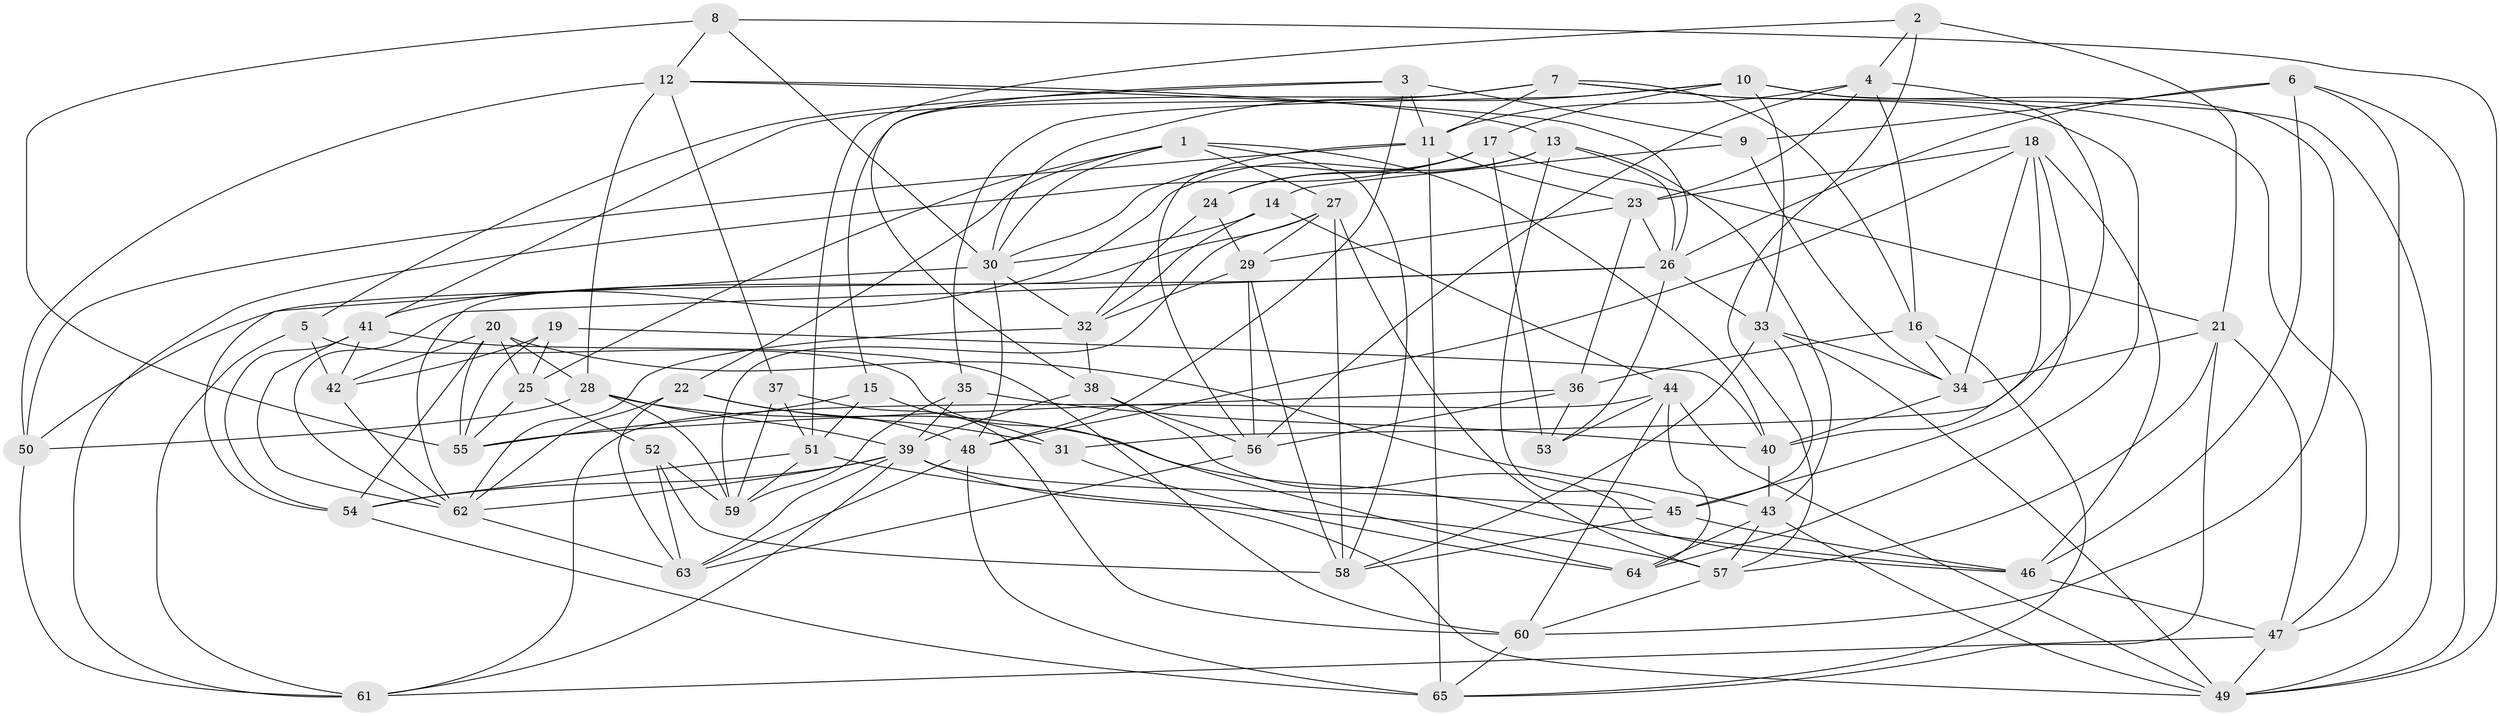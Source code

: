 // original degree distribution, {4: 1.0}
// Generated by graph-tools (version 1.1) at 2025/03/03/09/25 03:03:04]
// undirected, 65 vertices, 183 edges
graph export_dot {
graph [start="1"]
  node [color=gray90,style=filled];
  1;
  2;
  3;
  4;
  5;
  6;
  7;
  8;
  9;
  10;
  11;
  12;
  13;
  14;
  15;
  16;
  17;
  18;
  19;
  20;
  21;
  22;
  23;
  24;
  25;
  26;
  27;
  28;
  29;
  30;
  31;
  32;
  33;
  34;
  35;
  36;
  37;
  38;
  39;
  40;
  41;
  42;
  43;
  44;
  45;
  46;
  47;
  48;
  49;
  50;
  51;
  52;
  53;
  54;
  55;
  56;
  57;
  58;
  59;
  60;
  61;
  62;
  63;
  64;
  65;
  1 -- 22 [weight=1.0];
  1 -- 25 [weight=1.0];
  1 -- 27 [weight=1.0];
  1 -- 30 [weight=1.0];
  1 -- 40 [weight=1.0];
  1 -- 58 [weight=1.0];
  2 -- 4 [weight=1.0];
  2 -- 21 [weight=1.0];
  2 -- 51 [weight=1.0];
  2 -- 57 [weight=1.0];
  3 -- 5 [weight=1.0];
  3 -- 9 [weight=2.0];
  3 -- 11 [weight=1.0];
  3 -- 38 [weight=1.0];
  3 -- 48 [weight=1.0];
  4 -- 11 [weight=1.0];
  4 -- 16 [weight=1.0];
  4 -- 23 [weight=1.0];
  4 -- 31 [weight=1.0];
  4 -- 56 [weight=1.0];
  5 -- 42 [weight=1.0];
  5 -- 61 [weight=1.0];
  5 -- 64 [weight=1.0];
  6 -- 9 [weight=2.0];
  6 -- 26 [weight=1.0];
  6 -- 46 [weight=1.0];
  6 -- 47 [weight=1.0];
  6 -- 49 [weight=1.0];
  7 -- 11 [weight=1.0];
  7 -- 15 [weight=1.0];
  7 -- 16 [weight=1.0];
  7 -- 41 [weight=1.0];
  7 -- 47 [weight=1.0];
  7 -- 64 [weight=1.0];
  8 -- 12 [weight=1.0];
  8 -- 30 [weight=1.0];
  8 -- 49 [weight=1.0];
  8 -- 55 [weight=1.0];
  9 -- 14 [weight=1.0];
  9 -- 34 [weight=1.0];
  10 -- 17 [weight=1.0];
  10 -- 30 [weight=1.0];
  10 -- 33 [weight=1.0];
  10 -- 35 [weight=1.0];
  10 -- 49 [weight=1.0];
  10 -- 60 [weight=1.0];
  11 -- 23 [weight=1.0];
  11 -- 50 [weight=2.0];
  11 -- 56 [weight=1.0];
  11 -- 65 [weight=1.0];
  12 -- 13 [weight=1.0];
  12 -- 26 [weight=1.0];
  12 -- 28 [weight=1.0];
  12 -- 37 [weight=1.0];
  12 -- 50 [weight=1.0];
  13 -- 24 [weight=1.0];
  13 -- 26 [weight=1.0];
  13 -- 41 [weight=1.0];
  13 -- 43 [weight=1.0];
  13 -- 45 [weight=1.0];
  14 -- 30 [weight=1.0];
  14 -- 32 [weight=1.0];
  14 -- 44 [weight=1.0];
  15 -- 31 [weight=1.0];
  15 -- 51 [weight=1.0];
  15 -- 55 [weight=1.0];
  16 -- 34 [weight=1.0];
  16 -- 36 [weight=2.0];
  16 -- 65 [weight=1.0];
  17 -- 21 [weight=1.0];
  17 -- 24 [weight=1.0];
  17 -- 30 [weight=1.0];
  17 -- 53 [weight=1.0];
  17 -- 61 [weight=1.0];
  18 -- 23 [weight=1.0];
  18 -- 34 [weight=1.0];
  18 -- 40 [weight=1.0];
  18 -- 45 [weight=1.0];
  18 -- 46 [weight=1.0];
  18 -- 48 [weight=1.0];
  19 -- 25 [weight=2.0];
  19 -- 40 [weight=1.0];
  19 -- 42 [weight=2.0];
  19 -- 55 [weight=1.0];
  20 -- 25 [weight=1.0];
  20 -- 28 [weight=1.0];
  20 -- 42 [weight=1.0];
  20 -- 43 [weight=1.0];
  20 -- 54 [weight=1.0];
  20 -- 55 [weight=1.0];
  21 -- 34 [weight=1.0];
  21 -- 47 [weight=1.0];
  21 -- 57 [weight=1.0];
  21 -- 65 [weight=1.0];
  22 -- 31 [weight=2.0];
  22 -- 48 [weight=1.0];
  22 -- 62 [weight=1.0];
  22 -- 63 [weight=1.0];
  23 -- 26 [weight=1.0];
  23 -- 29 [weight=1.0];
  23 -- 36 [weight=1.0];
  24 -- 29 [weight=1.0];
  24 -- 32 [weight=1.0];
  25 -- 52 [weight=1.0];
  25 -- 55 [weight=1.0];
  26 -- 33 [weight=1.0];
  26 -- 50 [weight=1.0];
  26 -- 53 [weight=1.0];
  26 -- 62 [weight=1.0];
  27 -- 29 [weight=1.0];
  27 -- 57 [weight=1.0];
  27 -- 58 [weight=1.0];
  27 -- 59 [weight=1.0];
  27 -- 62 [weight=1.0];
  28 -- 39 [weight=1.0];
  28 -- 46 [weight=1.0];
  28 -- 50 [weight=1.0];
  28 -- 59 [weight=1.0];
  29 -- 32 [weight=1.0];
  29 -- 56 [weight=1.0];
  29 -- 58 [weight=1.0];
  30 -- 32 [weight=1.0];
  30 -- 48 [weight=1.0];
  30 -- 54 [weight=1.0];
  31 -- 64 [weight=2.0];
  32 -- 38 [weight=1.0];
  32 -- 62 [weight=1.0];
  33 -- 34 [weight=1.0];
  33 -- 45 [weight=1.0];
  33 -- 49 [weight=1.0];
  33 -- 58 [weight=1.0];
  34 -- 40 [weight=1.0];
  35 -- 39 [weight=1.0];
  35 -- 40 [weight=1.0];
  35 -- 59 [weight=1.0];
  36 -- 53 [weight=1.0];
  36 -- 55 [weight=1.0];
  36 -- 56 [weight=1.0];
  37 -- 51 [weight=1.0];
  37 -- 59 [weight=1.0];
  37 -- 60 [weight=1.0];
  38 -- 39 [weight=2.0];
  38 -- 46 [weight=1.0];
  38 -- 56 [weight=1.0];
  39 -- 45 [weight=1.0];
  39 -- 49 [weight=1.0];
  39 -- 54 [weight=1.0];
  39 -- 61 [weight=1.0];
  39 -- 62 [weight=1.0];
  39 -- 63 [weight=1.0];
  40 -- 43 [weight=1.0];
  41 -- 42 [weight=1.0];
  41 -- 54 [weight=1.0];
  41 -- 60 [weight=1.0];
  41 -- 62 [weight=1.0];
  42 -- 62 [weight=1.0];
  43 -- 49 [weight=1.0];
  43 -- 57 [weight=1.0];
  43 -- 64 [weight=1.0];
  44 -- 49 [weight=1.0];
  44 -- 53 [weight=1.0];
  44 -- 60 [weight=1.0];
  44 -- 61 [weight=1.0];
  44 -- 64 [weight=1.0];
  45 -- 46 [weight=1.0];
  45 -- 58 [weight=1.0];
  46 -- 47 [weight=1.0];
  47 -- 49 [weight=1.0];
  47 -- 61 [weight=1.0];
  48 -- 63 [weight=1.0];
  48 -- 65 [weight=1.0];
  50 -- 61 [weight=1.0];
  51 -- 54 [weight=1.0];
  51 -- 57 [weight=1.0];
  51 -- 59 [weight=1.0];
  52 -- 58 [weight=1.0];
  52 -- 59 [weight=1.0];
  52 -- 63 [weight=1.0];
  54 -- 65 [weight=1.0];
  56 -- 63 [weight=1.0];
  57 -- 60 [weight=1.0];
  60 -- 65 [weight=1.0];
  62 -- 63 [weight=1.0];
}
